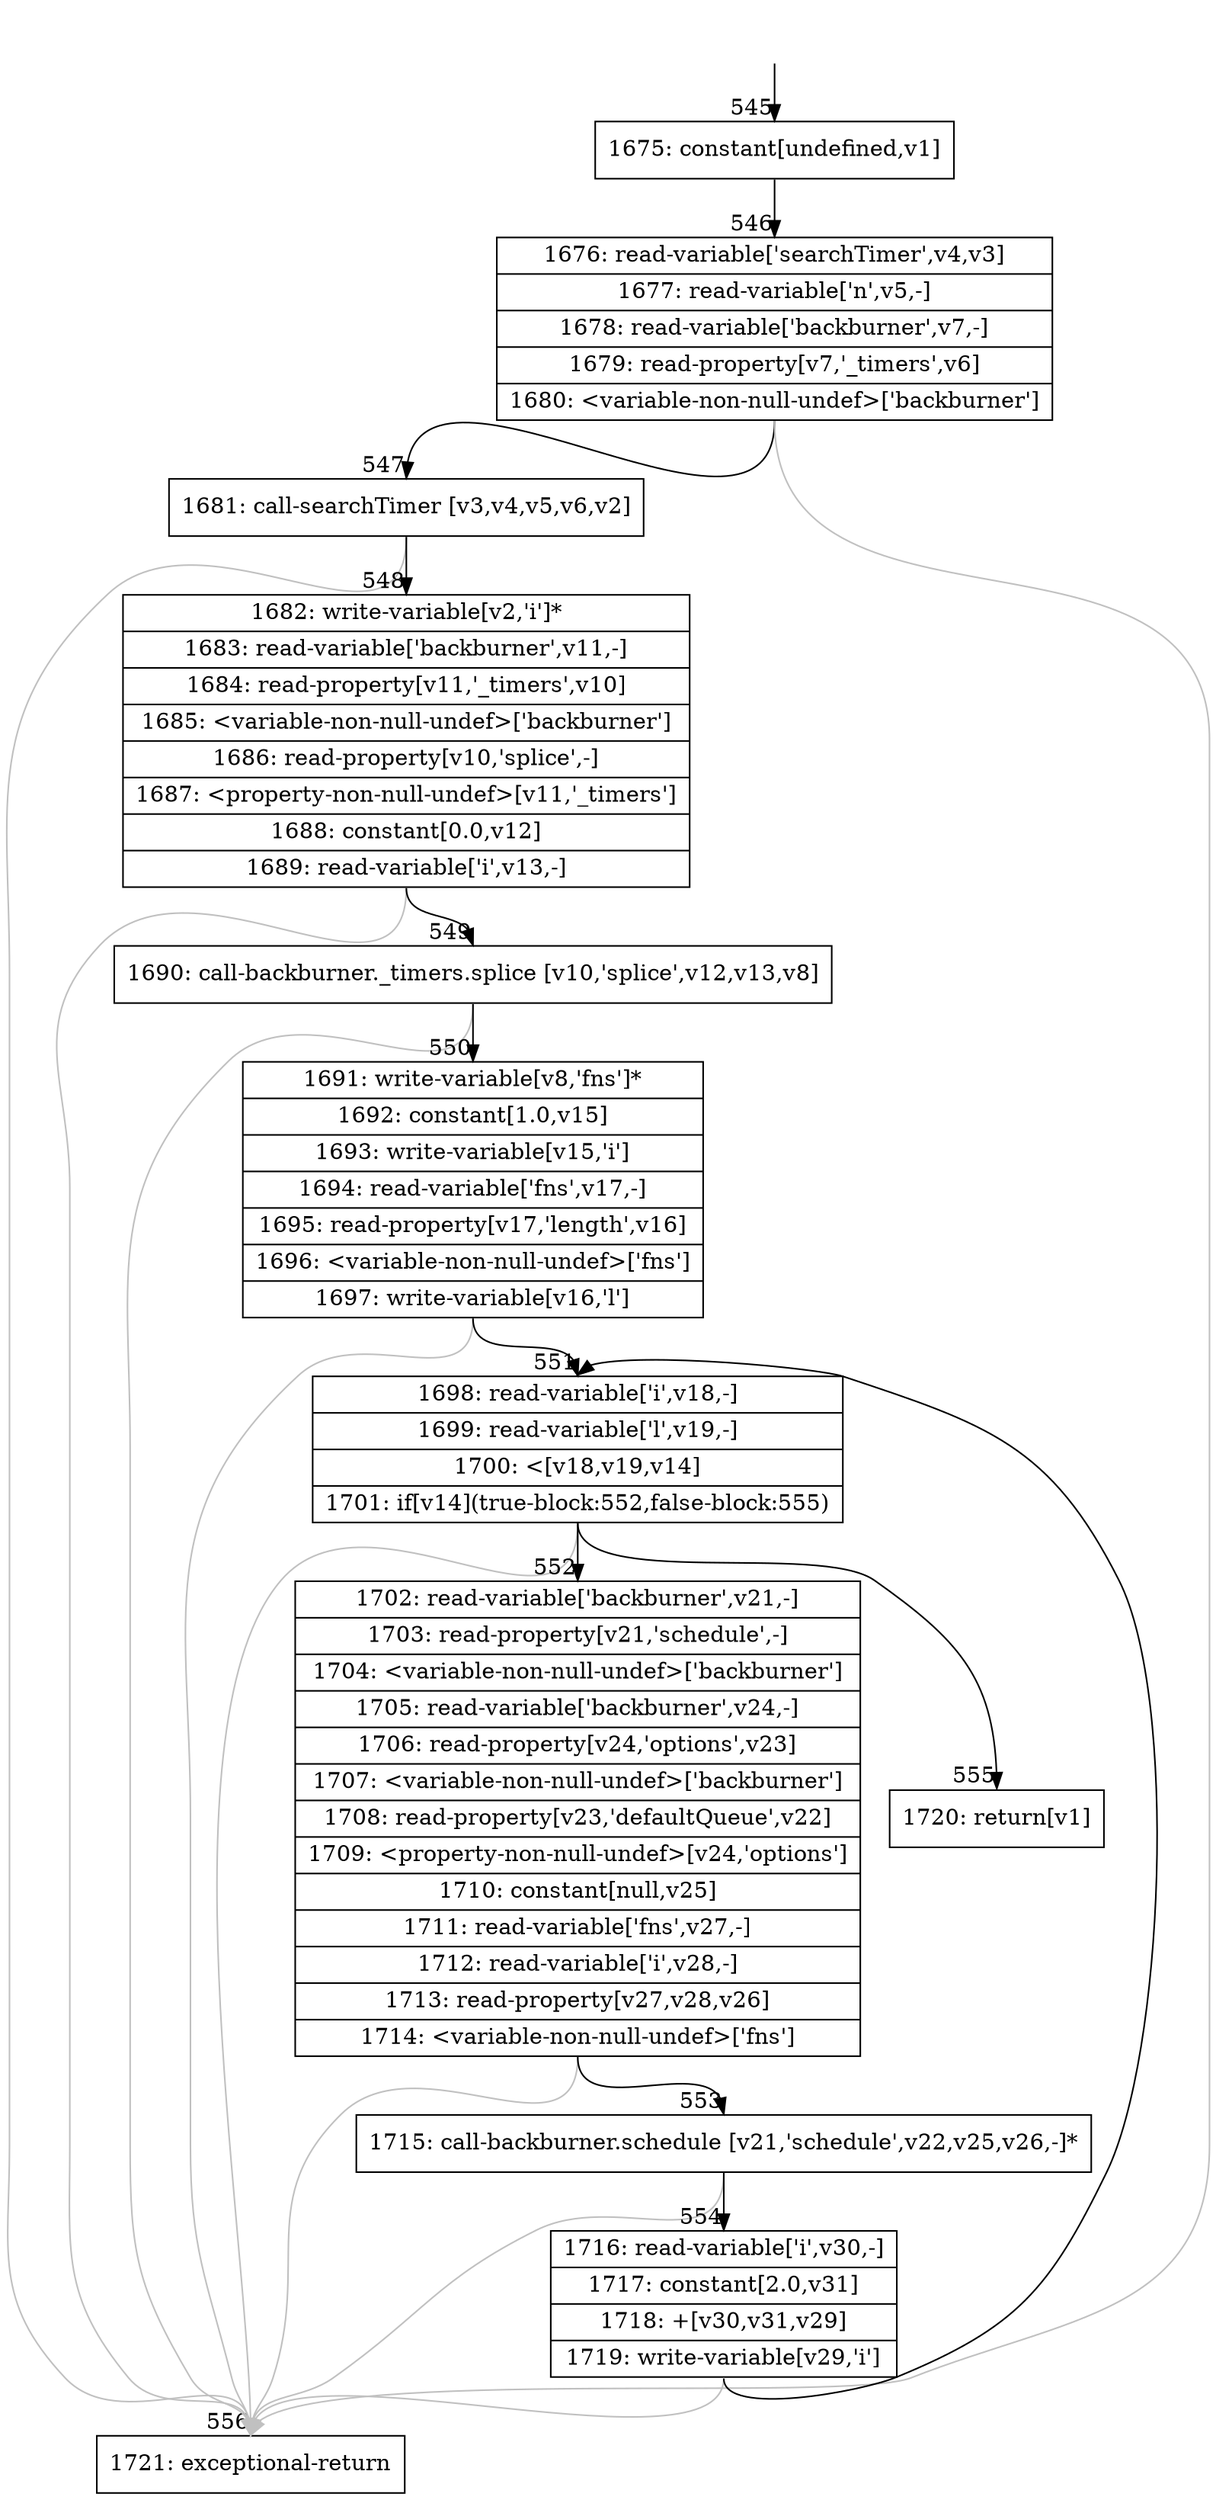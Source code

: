 digraph {
rankdir="TD"
BB_entry32[shape=none,label=""];
BB_entry32 -> BB545 [tailport=s, headport=n, headlabel="    545"]
BB545 [shape=record label="{1675: constant[undefined,v1]}" ] 
BB545 -> BB546 [tailport=s, headport=n, headlabel="      546"]
BB546 [shape=record label="{1676: read-variable['searchTimer',v4,v3]|1677: read-variable['n',v5,-]|1678: read-variable['backburner',v7,-]|1679: read-property[v7,'_timers',v6]|1680: \<variable-non-null-undef\>['backburner']}" ] 
BB546 -> BB547 [tailport=s, headport=n, headlabel="      547"]
BB546 -> BB556 [tailport=s, headport=n, color=gray, headlabel="      556"]
BB547 [shape=record label="{1681: call-searchTimer [v3,v4,v5,v6,v2]}" ] 
BB547 -> BB548 [tailport=s, headport=n, headlabel="      548"]
BB547 -> BB556 [tailport=s, headport=n, color=gray]
BB548 [shape=record label="{1682: write-variable[v2,'i']*|1683: read-variable['backburner',v11,-]|1684: read-property[v11,'_timers',v10]|1685: \<variable-non-null-undef\>['backburner']|1686: read-property[v10,'splice',-]|1687: \<property-non-null-undef\>[v11,'_timers']|1688: constant[0.0,v12]|1689: read-variable['i',v13,-]}" ] 
BB548 -> BB549 [tailport=s, headport=n, headlabel="      549"]
BB548 -> BB556 [tailport=s, headport=n, color=gray]
BB549 [shape=record label="{1690: call-backburner._timers.splice [v10,'splice',v12,v13,v8]}" ] 
BB549 -> BB550 [tailport=s, headport=n, headlabel="      550"]
BB549 -> BB556 [tailport=s, headport=n, color=gray]
BB550 [shape=record label="{1691: write-variable[v8,'fns']*|1692: constant[1.0,v15]|1693: write-variable[v15,'i']|1694: read-variable['fns',v17,-]|1695: read-property[v17,'length',v16]|1696: \<variable-non-null-undef\>['fns']|1697: write-variable[v16,'l']}" ] 
BB550 -> BB551 [tailport=s, headport=n, headlabel="      551"]
BB550 -> BB556 [tailport=s, headport=n, color=gray]
BB551 [shape=record label="{1698: read-variable['i',v18,-]|1699: read-variable['l',v19,-]|1700: \<[v18,v19,v14]|1701: if[v14](true-block:552,false-block:555)}" ] 
BB551 -> BB552 [tailport=s, headport=n, headlabel="      552"]
BB551 -> BB555 [tailport=s, headport=n, headlabel="      555"]
BB551 -> BB556 [tailport=s, headport=n, color=gray]
BB552 [shape=record label="{1702: read-variable['backburner',v21,-]|1703: read-property[v21,'schedule',-]|1704: \<variable-non-null-undef\>['backburner']|1705: read-variable['backburner',v24,-]|1706: read-property[v24,'options',v23]|1707: \<variable-non-null-undef\>['backburner']|1708: read-property[v23,'defaultQueue',v22]|1709: \<property-non-null-undef\>[v24,'options']|1710: constant[null,v25]|1711: read-variable['fns',v27,-]|1712: read-variable['i',v28,-]|1713: read-property[v27,v28,v26]|1714: \<variable-non-null-undef\>['fns']}" ] 
BB552 -> BB553 [tailport=s, headport=n, headlabel="      553"]
BB552 -> BB556 [tailport=s, headport=n, color=gray]
BB553 [shape=record label="{1715: call-backburner.schedule [v21,'schedule',v22,v25,v26,-]*}" ] 
BB553 -> BB554 [tailport=s, headport=n, headlabel="      554"]
BB553 -> BB556 [tailport=s, headport=n, color=gray]
BB554 [shape=record label="{1716: read-variable['i',v30,-]|1717: constant[2.0,v31]|1718: +[v30,v31,v29]|1719: write-variable[v29,'i']}" ] 
BB554 -> BB551 [tailport=s, headport=n]
BB554 -> BB556 [tailport=s, headport=n, color=gray]
BB555 [shape=record label="{1720: return[v1]}" ] 
BB556 [shape=record label="{1721: exceptional-return}" ] 
//#$~ 591
}
